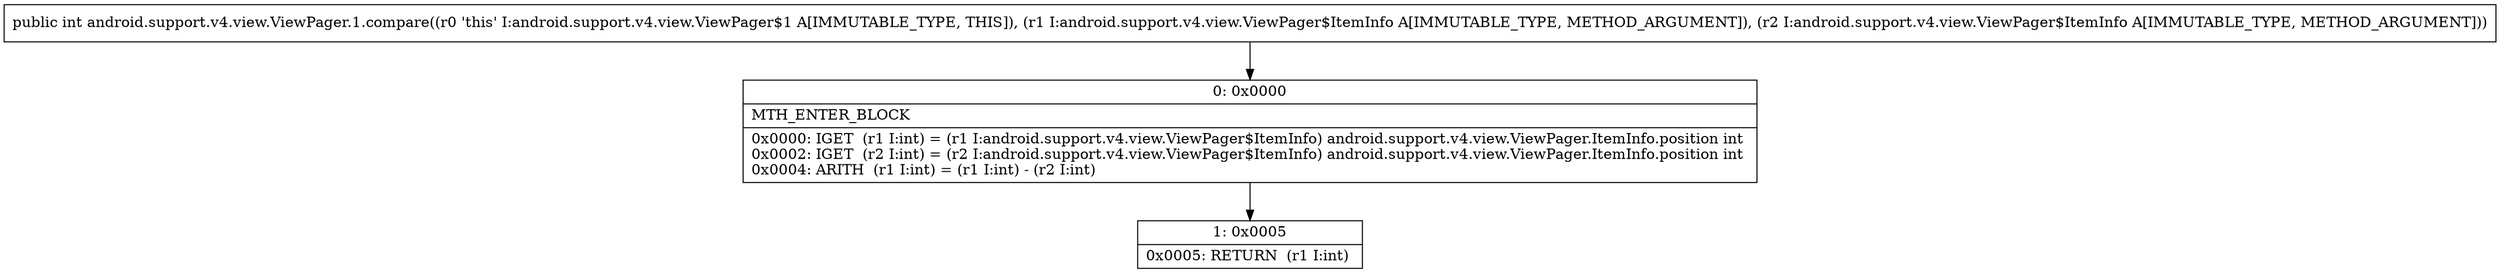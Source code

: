 digraph "CFG forandroid.support.v4.view.ViewPager.1.compare(Landroid\/support\/v4\/view\/ViewPager$ItemInfo;Landroid\/support\/v4\/view\/ViewPager$ItemInfo;)I" {
Node_0 [shape=record,label="{0\:\ 0x0000|MTH_ENTER_BLOCK\l|0x0000: IGET  (r1 I:int) = (r1 I:android.support.v4.view.ViewPager$ItemInfo) android.support.v4.view.ViewPager.ItemInfo.position int \l0x0002: IGET  (r2 I:int) = (r2 I:android.support.v4.view.ViewPager$ItemInfo) android.support.v4.view.ViewPager.ItemInfo.position int \l0x0004: ARITH  (r1 I:int) = (r1 I:int) \- (r2 I:int) \l}"];
Node_1 [shape=record,label="{1\:\ 0x0005|0x0005: RETURN  (r1 I:int) \l}"];
MethodNode[shape=record,label="{public int android.support.v4.view.ViewPager.1.compare((r0 'this' I:android.support.v4.view.ViewPager$1 A[IMMUTABLE_TYPE, THIS]), (r1 I:android.support.v4.view.ViewPager$ItemInfo A[IMMUTABLE_TYPE, METHOD_ARGUMENT]), (r2 I:android.support.v4.view.ViewPager$ItemInfo A[IMMUTABLE_TYPE, METHOD_ARGUMENT])) }"];
MethodNode -> Node_0;
Node_0 -> Node_1;
}

